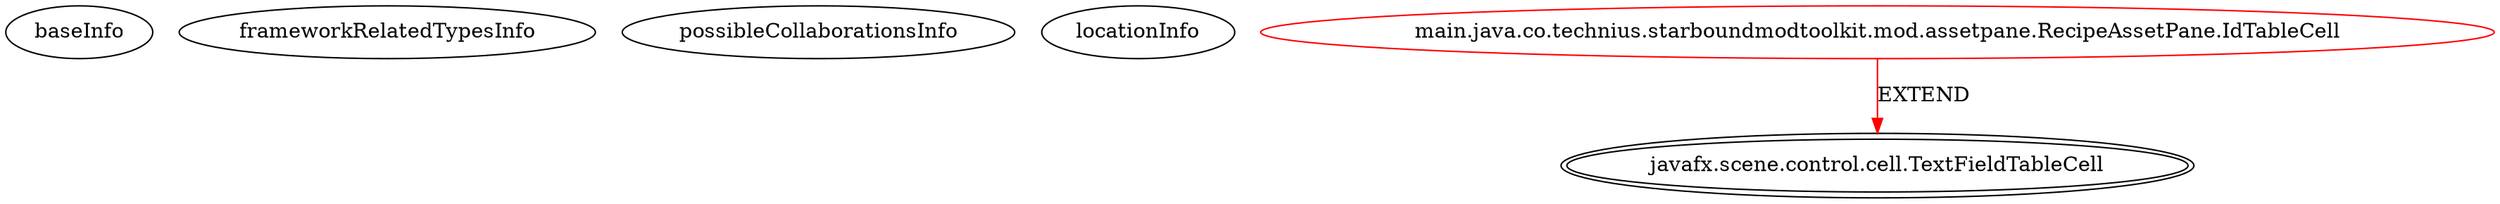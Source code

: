 digraph {
baseInfo[graphId=1433,category="extension_graph",isAnonymous=false,possibleRelation=false]
frameworkRelatedTypesInfo[0="javafx.scene.control.cell.TextFieldTableCell"]
possibleCollaborationsInfo[]
locationInfo[projectName="Technius-Starbound-Mod-Toolkit",filePath="/Technius-Starbound-Mod-Toolkit/Starbound-Mod-Toolkit-master/src/main/java/co/technius/starboundmodtoolkit/mod/assetpane/RecipeAssetPane.java",contextSignature="IdTableCell",graphId="1433"]
0[label="main.java.co.technius.starboundmodtoolkit.mod.assetpane.RecipeAssetPane.IdTableCell",vertexType="ROOT_CLIENT_CLASS_DECLARATION",isFrameworkType=false,color=red]
1[label="javafx.scene.control.cell.TextFieldTableCell",vertexType="FRAMEWORK_CLASS_TYPE",isFrameworkType=true,peripheries=2]
0->1[label="EXTEND",color=red]
}
